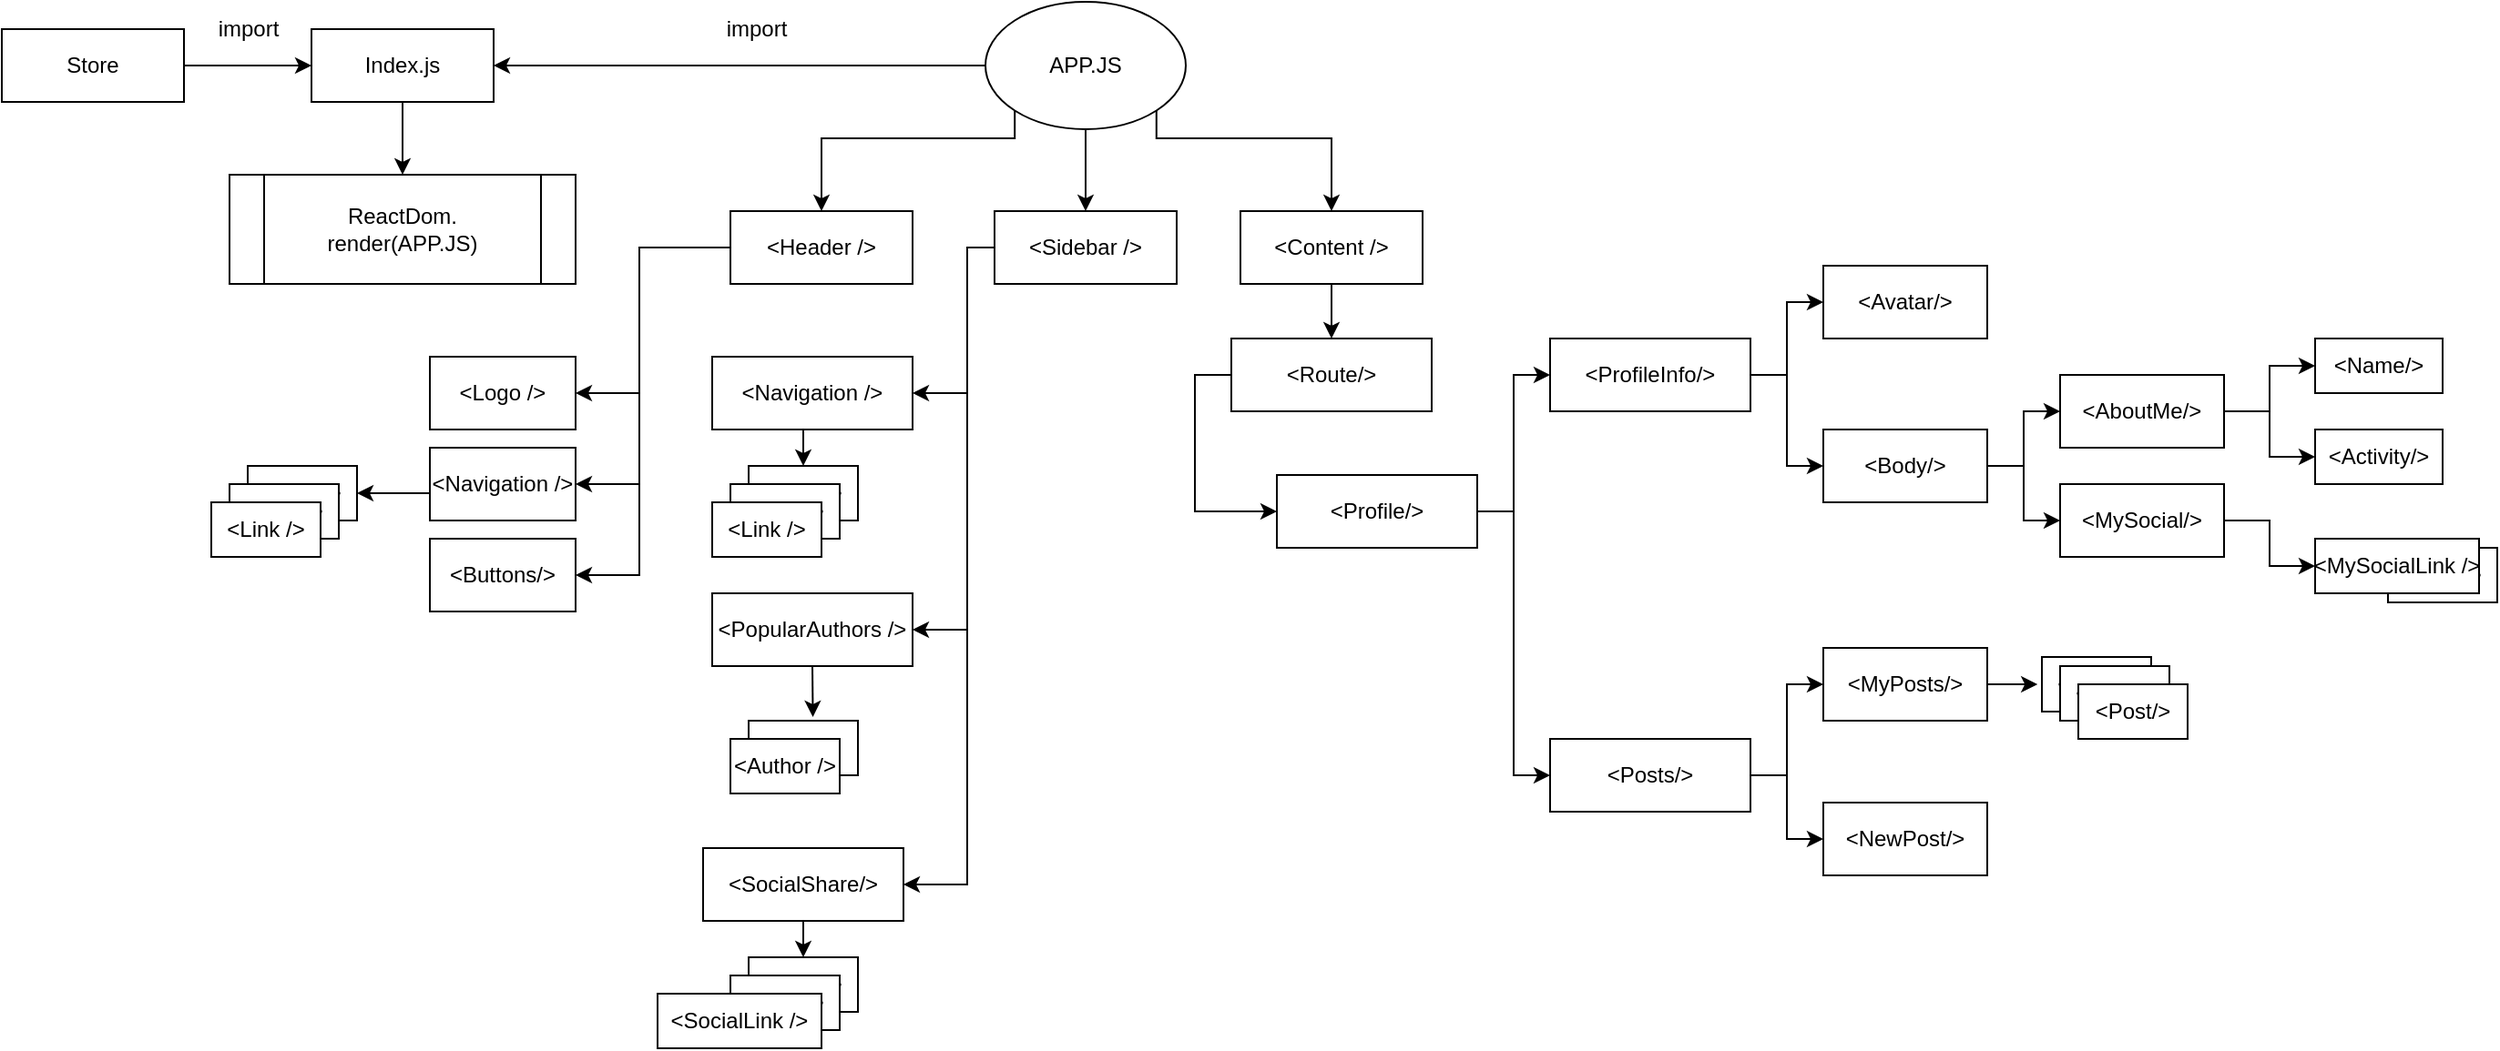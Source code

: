 <mxfile version="13.1.8" type="github"><diagram id="MkC0B0AYQO96vgeCukng" name="Page-1"><mxGraphModel dx="2703" dy="1315" grid="1" gridSize="10" guides="1" tooltips="1" connect="1" arrows="1" fold="1" page="1" pageScale="1" pageWidth="827" pageHeight="1169" math="0" shadow="0"><root><mxCell id="0"/><mxCell id="1" parent="0"/><mxCell id="sntjTnWREcUOJ5QWFz2y-6" style="edgeStyle=orthogonalEdgeStyle;rounded=0;orthogonalLoop=1;jettySize=auto;html=1;" edge="1" parent="1" source="sntjTnWREcUOJ5QWFz2y-2" target="sntjTnWREcUOJ5QWFz2y-4"><mxGeometry relative="1" as="geometry"/></mxCell><mxCell id="sntjTnWREcUOJ5QWFz2y-2" value="Store" style="rounded=0;whiteSpace=wrap;html=1;" vertex="1" parent="1"><mxGeometry y="160" width="100" height="40" as="geometry"/></mxCell><mxCell id="sntjTnWREcUOJ5QWFz2y-11" style="edgeStyle=orthogonalEdgeStyle;rounded=0;orthogonalLoop=1;jettySize=auto;html=1;exitX=0.5;exitY=1;exitDx=0;exitDy=0;entryX=0.5;entryY=0;entryDx=0;entryDy=0;" edge="1" parent="1" source="sntjTnWREcUOJ5QWFz2y-4" target="sntjTnWREcUOJ5QWFz2y-10"><mxGeometry relative="1" as="geometry"/></mxCell><mxCell id="sntjTnWREcUOJ5QWFz2y-4" value="Index.js" style="rounded=0;whiteSpace=wrap;html=1;" vertex="1" parent="1"><mxGeometry x="170" y="160" width="100" height="40" as="geometry"/></mxCell><mxCell id="sntjTnWREcUOJ5QWFz2y-8" style="edgeStyle=orthogonalEdgeStyle;rounded=0;orthogonalLoop=1;jettySize=auto;html=1;exitX=0;exitY=0.5;exitDx=0;exitDy=0;entryX=1;entryY=0.5;entryDx=0;entryDy=0;" edge="1" parent="1" source="sntjTnWREcUOJ5QWFz2y-5" target="sntjTnWREcUOJ5QWFz2y-4"><mxGeometry relative="1" as="geometry"/></mxCell><mxCell id="sntjTnWREcUOJ5QWFz2y-16" style="edgeStyle=orthogonalEdgeStyle;rounded=0;orthogonalLoop=1;jettySize=auto;html=1;exitX=0;exitY=1;exitDx=0;exitDy=0;entryX=0.5;entryY=0;entryDx=0;entryDy=0;" edge="1" parent="1" source="sntjTnWREcUOJ5QWFz2y-5" target="sntjTnWREcUOJ5QWFz2y-12"><mxGeometry relative="1" as="geometry"><Array as="points"><mxPoint x="556" y="220"/><mxPoint x="450" y="220"/></Array></mxGeometry></mxCell><mxCell id="sntjTnWREcUOJ5QWFz2y-17" style="edgeStyle=orthogonalEdgeStyle;rounded=0;orthogonalLoop=1;jettySize=auto;html=1;exitX=0.5;exitY=1;exitDx=0;exitDy=0;entryX=0.5;entryY=0;entryDx=0;entryDy=0;" edge="1" parent="1" source="sntjTnWREcUOJ5QWFz2y-5" target="sntjTnWREcUOJ5QWFz2y-13"><mxGeometry relative="1" as="geometry"/></mxCell><mxCell id="sntjTnWREcUOJ5QWFz2y-18" style="edgeStyle=orthogonalEdgeStyle;rounded=0;orthogonalLoop=1;jettySize=auto;html=1;exitX=1;exitY=1;exitDx=0;exitDy=0;entryX=0.5;entryY=0;entryDx=0;entryDy=0;" edge="1" parent="1" source="sntjTnWREcUOJ5QWFz2y-5" target="sntjTnWREcUOJ5QWFz2y-14"><mxGeometry relative="1" as="geometry"><Array as="points"><mxPoint x="634" y="220"/><mxPoint x="730" y="220"/></Array></mxGeometry></mxCell><mxCell id="sntjTnWREcUOJ5QWFz2y-5" value="APP.JS" style="ellipse;whiteSpace=wrap;html=1;" vertex="1" parent="1"><mxGeometry x="540" y="145" width="110" height="70" as="geometry"/></mxCell><mxCell id="sntjTnWREcUOJ5QWFz2y-7" value="import" style="text;html=1;align=center;verticalAlign=middle;resizable=0;points=[];autosize=1;" vertex="1" parent="1"><mxGeometry x="110" y="150" width="50" height="20" as="geometry"/></mxCell><mxCell id="sntjTnWREcUOJ5QWFz2y-9" value="import" style="text;html=1;align=center;verticalAlign=middle;resizable=0;points=[];autosize=1;" vertex="1" parent="1"><mxGeometry x="389" y="150" width="50" height="20" as="geometry"/></mxCell><mxCell id="sntjTnWREcUOJ5QWFz2y-10" value="ReactDom.&lt;br&gt;render(APP.JS)" style="shape=process;whiteSpace=wrap;html=1;backgroundOutline=1;" vertex="1" parent="1"><mxGeometry x="125" y="240" width="190" height="60" as="geometry"/></mxCell><mxCell id="sntjTnWREcUOJ5QWFz2y-23" style="edgeStyle=orthogonalEdgeStyle;rounded=0;orthogonalLoop=1;jettySize=auto;html=1;exitX=0;exitY=0.5;exitDx=0;exitDy=0;entryX=1;entryY=0.5;entryDx=0;entryDy=0;" edge="1" parent="1" source="sntjTnWREcUOJ5QWFz2y-12" target="sntjTnWREcUOJ5QWFz2y-21"><mxGeometry relative="1" as="geometry"><Array as="points"><mxPoint x="350" y="280"/><mxPoint x="350" y="460"/></Array></mxGeometry></mxCell><mxCell id="sntjTnWREcUOJ5QWFz2y-24" style="edgeStyle=orthogonalEdgeStyle;rounded=0;orthogonalLoop=1;jettySize=auto;html=1;exitX=0;exitY=0.5;exitDx=0;exitDy=0;entryX=1;entryY=0.5;entryDx=0;entryDy=0;" edge="1" parent="1" source="sntjTnWREcUOJ5QWFz2y-12" target="sntjTnWREcUOJ5QWFz2y-20"><mxGeometry relative="1" as="geometry"><Array as="points"><mxPoint x="350" y="280"/><mxPoint x="350" y="410"/></Array></mxGeometry></mxCell><mxCell id="sntjTnWREcUOJ5QWFz2y-25" style="edgeStyle=orthogonalEdgeStyle;rounded=0;orthogonalLoop=1;jettySize=auto;html=1;exitX=0;exitY=0.5;exitDx=0;exitDy=0;entryX=1;entryY=0.5;entryDx=0;entryDy=0;" edge="1" parent="1" source="sntjTnWREcUOJ5QWFz2y-12" target="sntjTnWREcUOJ5QWFz2y-19"><mxGeometry relative="1" as="geometry"><Array as="points"><mxPoint x="350" y="280"/><mxPoint x="350" y="360"/></Array></mxGeometry></mxCell><mxCell id="sntjTnWREcUOJ5QWFz2y-12" value="&amp;lt;Header /&amp;gt;" style="rounded=0;whiteSpace=wrap;html=1;" vertex="1" parent="1"><mxGeometry x="400" y="260" width="100" height="40" as="geometry"/></mxCell><mxCell id="sntjTnWREcUOJ5QWFz2y-35" style="edgeStyle=orthogonalEdgeStyle;rounded=0;orthogonalLoop=1;jettySize=auto;html=1;exitX=0;exitY=0.5;exitDx=0;exitDy=0;entryX=1;entryY=0.5;entryDx=0;entryDy=0;" edge="1" parent="1" source="sntjTnWREcUOJ5QWFz2y-13" target="sntjTnWREcUOJ5QWFz2y-32"><mxGeometry relative="1" as="geometry"><Array as="points"><mxPoint x="530" y="280"/><mxPoint x="530" y="360"/></Array></mxGeometry></mxCell><mxCell id="sntjTnWREcUOJ5QWFz2y-40" style="edgeStyle=orthogonalEdgeStyle;rounded=0;orthogonalLoop=1;jettySize=auto;html=1;exitX=0;exitY=0.5;exitDx=0;exitDy=0;entryX=1;entryY=0.5;entryDx=0;entryDy=0;" edge="1" parent="1" source="sntjTnWREcUOJ5QWFz2y-13" target="sntjTnWREcUOJ5QWFz2y-33"><mxGeometry relative="1" as="geometry"><Array as="points"><mxPoint x="530" y="280"/><mxPoint x="530" y="490"/></Array></mxGeometry></mxCell><mxCell id="sntjTnWREcUOJ5QWFz2y-41" style="edgeStyle=orthogonalEdgeStyle;rounded=0;orthogonalLoop=1;jettySize=auto;html=1;exitX=0;exitY=0.5;exitDx=0;exitDy=0;entryX=1;entryY=0.5;entryDx=0;entryDy=0;" edge="1" parent="1" source="sntjTnWREcUOJ5QWFz2y-13" target="sntjTnWREcUOJ5QWFz2y-34"><mxGeometry relative="1" as="geometry"><Array as="points"><mxPoint x="530" y="280"/><mxPoint x="530" y="630"/></Array></mxGeometry></mxCell><mxCell id="sntjTnWREcUOJ5QWFz2y-13" value="&amp;lt;Sidebar /&amp;gt;" style="rounded=0;whiteSpace=wrap;html=1;" vertex="1" parent="1"><mxGeometry x="545" y="260" width="100" height="40" as="geometry"/></mxCell><mxCell id="sntjTnWREcUOJ5QWFz2y-51" style="edgeStyle=orthogonalEdgeStyle;rounded=0;orthogonalLoop=1;jettySize=auto;html=1;exitX=0.5;exitY=1;exitDx=0;exitDy=0;entryX=0.5;entryY=0;entryDx=0;entryDy=0;" edge="1" parent="1" source="sntjTnWREcUOJ5QWFz2y-14" target="sntjTnWREcUOJ5QWFz2y-49"><mxGeometry relative="1" as="geometry"/></mxCell><mxCell id="sntjTnWREcUOJ5QWFz2y-14" value="&amp;lt;Content /&amp;gt;" style="rounded=0;whiteSpace=wrap;html=1;" vertex="1" parent="1"><mxGeometry x="680" y="260" width="100" height="40" as="geometry"/></mxCell><mxCell id="sntjTnWREcUOJ5QWFz2y-19" value="&amp;lt;Logo&lt;span&gt;&amp;nbsp;/&amp;gt;&lt;/span&gt;" style="rounded=0;whiteSpace=wrap;html=1;" vertex="1" parent="1"><mxGeometry x="235" y="340" width="80" height="40" as="geometry"/></mxCell><mxCell id="sntjTnWREcUOJ5QWFz2y-30" style="edgeStyle=orthogonalEdgeStyle;rounded=0;orthogonalLoop=1;jettySize=auto;html=1;exitX=0;exitY=0.5;exitDx=0;exitDy=0;entryX=1;entryY=0.5;entryDx=0;entryDy=0;" edge="1" parent="1" source="sntjTnWREcUOJ5QWFz2y-20" target="sntjTnWREcUOJ5QWFz2y-27"><mxGeometry relative="1" as="geometry"><Array as="points"><mxPoint x="235" y="415"/></Array></mxGeometry></mxCell><mxCell id="sntjTnWREcUOJ5QWFz2y-20" value="&amp;lt;Navigation&lt;span&gt;&amp;nbsp;/&amp;gt;&lt;/span&gt;" style="rounded=0;whiteSpace=wrap;html=1;" vertex="1" parent="1"><mxGeometry x="235" y="390" width="80" height="40" as="geometry"/></mxCell><mxCell id="sntjTnWREcUOJ5QWFz2y-21" value="&amp;lt;Buttons&lt;span&gt;/&amp;gt;&lt;/span&gt;" style="rounded=0;whiteSpace=wrap;html=1;" vertex="1" parent="1"><mxGeometry x="235" y="440" width="80" height="40" as="geometry"/></mxCell><mxCell id="sntjTnWREcUOJ5QWFz2y-27" value="&amp;lt;Link&lt;span&gt;&amp;nbsp;/&amp;gt;&lt;/span&gt;" style="rounded=0;whiteSpace=wrap;html=1;" vertex="1" parent="1"><mxGeometry x="135" y="400" width="60" height="30" as="geometry"/></mxCell><mxCell id="sntjTnWREcUOJ5QWFz2y-28" value="&amp;lt;Link&lt;span&gt;&amp;nbsp;/&amp;gt;&lt;/span&gt;" style="rounded=0;whiteSpace=wrap;html=1;" vertex="1" parent="1"><mxGeometry x="125" y="410" width="60" height="30" as="geometry"/></mxCell><mxCell id="sntjTnWREcUOJ5QWFz2y-29" value="&amp;lt;Link&lt;span&gt;&amp;nbsp;/&amp;gt;&lt;/span&gt;" style="rounded=0;whiteSpace=wrap;html=1;" vertex="1" parent="1"><mxGeometry x="115" y="420" width="60" height="30" as="geometry"/></mxCell><mxCell id="sntjTnWREcUOJ5QWFz2y-39" style="edgeStyle=orthogonalEdgeStyle;rounded=0;orthogonalLoop=1;jettySize=auto;html=1;exitX=0.5;exitY=1;exitDx=0;exitDy=0;entryX=0.5;entryY=0;entryDx=0;entryDy=0;" edge="1" parent="1" source="sntjTnWREcUOJ5QWFz2y-32" target="sntjTnWREcUOJ5QWFz2y-36"><mxGeometry relative="1" as="geometry"/></mxCell><mxCell id="sntjTnWREcUOJ5QWFz2y-32" value="&amp;lt;Navigation&lt;span&gt;&amp;nbsp;/&amp;gt;&lt;/span&gt;" style="rounded=0;whiteSpace=wrap;html=1;" vertex="1" parent="1"><mxGeometry x="390" y="340" width="110" height="40" as="geometry"/></mxCell><mxCell id="sntjTnWREcUOJ5QWFz2y-44" style="edgeStyle=orthogonalEdgeStyle;rounded=0;orthogonalLoop=1;jettySize=auto;html=1;exitX=0.5;exitY=1;exitDx=0;exitDy=0;entryX=0.588;entryY=-0.067;entryDx=0;entryDy=0;entryPerimeter=0;" edge="1" parent="1" source="sntjTnWREcUOJ5QWFz2y-33" target="sntjTnWREcUOJ5QWFz2y-42"><mxGeometry relative="1" as="geometry"/></mxCell><mxCell id="sntjTnWREcUOJ5QWFz2y-33" value="&amp;lt;PopularAuthors&lt;span&gt;&amp;nbsp;/&amp;gt;&lt;/span&gt;" style="rounded=0;whiteSpace=wrap;html=1;" vertex="1" parent="1"><mxGeometry x="390" y="470" width="110" height="40" as="geometry"/></mxCell><mxCell id="sntjTnWREcUOJ5QWFz2y-48" style="edgeStyle=orthogonalEdgeStyle;rounded=0;orthogonalLoop=1;jettySize=auto;html=1;exitX=0.5;exitY=1;exitDx=0;exitDy=0;entryX=0.5;entryY=0;entryDx=0;entryDy=0;" edge="1" parent="1" source="sntjTnWREcUOJ5QWFz2y-34" target="sntjTnWREcUOJ5QWFz2y-45"><mxGeometry relative="1" as="geometry"/></mxCell><mxCell id="sntjTnWREcUOJ5QWFz2y-34" value="&amp;lt;SocialShare&lt;span&gt;/&amp;gt;&lt;/span&gt;" style="rounded=0;whiteSpace=wrap;html=1;" vertex="1" parent="1"><mxGeometry x="385" y="610" width="110" height="40" as="geometry"/></mxCell><mxCell id="sntjTnWREcUOJ5QWFz2y-36" value="&amp;lt;Link&lt;span&gt;&amp;nbsp;/&amp;gt;&lt;/span&gt;" style="rounded=0;whiteSpace=wrap;html=1;" vertex="1" parent="1"><mxGeometry x="410" y="400" width="60" height="30" as="geometry"/></mxCell><mxCell id="sntjTnWREcUOJ5QWFz2y-37" value="&amp;lt;Link&lt;span&gt;&amp;nbsp;/&amp;gt;&lt;/span&gt;" style="rounded=0;whiteSpace=wrap;html=1;" vertex="1" parent="1"><mxGeometry x="400" y="410" width="60" height="30" as="geometry"/></mxCell><mxCell id="sntjTnWREcUOJ5QWFz2y-38" value="&amp;lt;Link&lt;span&gt;&amp;nbsp;/&amp;gt;&lt;/span&gt;" style="rounded=0;whiteSpace=wrap;html=1;" vertex="1" parent="1"><mxGeometry x="390" y="420" width="60" height="30" as="geometry"/></mxCell><mxCell id="sntjTnWREcUOJ5QWFz2y-42" value="" style="rounded=0;whiteSpace=wrap;html=1;" vertex="1" parent="1"><mxGeometry x="410" y="540" width="60" height="30" as="geometry"/></mxCell><mxCell id="sntjTnWREcUOJ5QWFz2y-43" value="&amp;lt;Author&lt;span&gt;&amp;nbsp;/&amp;gt;&lt;/span&gt;" style="rounded=0;whiteSpace=wrap;html=1;" vertex="1" parent="1"><mxGeometry x="400" y="550" width="60" height="30" as="geometry"/></mxCell><mxCell id="sntjTnWREcUOJ5QWFz2y-45" value="&amp;lt;Link&lt;span&gt;&amp;nbsp;/&amp;gt;&lt;/span&gt;" style="rounded=0;whiteSpace=wrap;html=1;" vertex="1" parent="1"><mxGeometry x="410" y="670" width="60" height="30" as="geometry"/></mxCell><mxCell id="sntjTnWREcUOJ5QWFz2y-46" value="&amp;lt;Link&lt;span&gt;&amp;nbsp;/&amp;gt;&lt;/span&gt;" style="rounded=0;whiteSpace=wrap;html=1;" vertex="1" parent="1"><mxGeometry x="400" y="680" width="60" height="30" as="geometry"/></mxCell><mxCell id="sntjTnWREcUOJ5QWFz2y-47" value="&amp;lt;SocialLink&lt;span&gt;&amp;nbsp;/&amp;gt;&lt;/span&gt;" style="rounded=0;whiteSpace=wrap;html=1;" vertex="1" parent="1"><mxGeometry x="360" y="690" width="90" height="30" as="geometry"/></mxCell><mxCell id="sntjTnWREcUOJ5QWFz2y-53" style="edgeStyle=orthogonalEdgeStyle;rounded=0;orthogonalLoop=1;jettySize=auto;html=1;exitX=0;exitY=0.5;exitDx=0;exitDy=0;entryX=0;entryY=0.5;entryDx=0;entryDy=0;" edge="1" parent="1" source="sntjTnWREcUOJ5QWFz2y-49" target="sntjTnWREcUOJ5QWFz2y-50"><mxGeometry relative="1" as="geometry"/></mxCell><mxCell id="sntjTnWREcUOJ5QWFz2y-49" value="&amp;lt;Route&lt;span&gt;/&amp;gt;&lt;/span&gt;" style="rounded=0;whiteSpace=wrap;html=1;" vertex="1" parent="1"><mxGeometry x="675" y="330" width="110" height="40" as="geometry"/></mxCell><mxCell id="sntjTnWREcUOJ5QWFz2y-55" style="edgeStyle=orthogonalEdgeStyle;rounded=0;orthogonalLoop=1;jettySize=auto;html=1;exitX=1;exitY=0.5;exitDx=0;exitDy=0;entryX=0;entryY=0.5;entryDx=0;entryDy=0;" edge="1" parent="1" source="sntjTnWREcUOJ5QWFz2y-50" target="sntjTnWREcUOJ5QWFz2y-54"><mxGeometry relative="1" as="geometry"/></mxCell><mxCell id="sntjTnWREcUOJ5QWFz2y-74" style="edgeStyle=orthogonalEdgeStyle;rounded=0;orthogonalLoop=1;jettySize=auto;html=1;exitX=1;exitY=0.5;exitDx=0;exitDy=0;entryX=0;entryY=0.5;entryDx=0;entryDy=0;" edge="1" parent="1" source="sntjTnWREcUOJ5QWFz2y-50" target="sntjTnWREcUOJ5QWFz2y-73"><mxGeometry relative="1" as="geometry"/></mxCell><mxCell id="sntjTnWREcUOJ5QWFz2y-50" value="&amp;lt;Profile&lt;span&gt;/&amp;gt;&lt;/span&gt;" style="rounded=0;whiteSpace=wrap;html=1;" vertex="1" parent="1"><mxGeometry x="700" y="405" width="110" height="40" as="geometry"/></mxCell><mxCell id="sntjTnWREcUOJ5QWFz2y-60" style="edgeStyle=orthogonalEdgeStyle;rounded=0;orthogonalLoop=1;jettySize=auto;html=1;exitX=1;exitY=0.5;exitDx=0;exitDy=0;entryX=0;entryY=0.5;entryDx=0;entryDy=0;" edge="1" parent="1" source="sntjTnWREcUOJ5QWFz2y-54" target="sntjTnWREcUOJ5QWFz2y-56"><mxGeometry relative="1" as="geometry"/></mxCell><mxCell id="sntjTnWREcUOJ5QWFz2y-61" style="edgeStyle=orthogonalEdgeStyle;rounded=0;orthogonalLoop=1;jettySize=auto;html=1;exitX=1;exitY=0.5;exitDx=0;exitDy=0;entryX=0;entryY=0.5;entryDx=0;entryDy=0;" edge="1" parent="1" source="sntjTnWREcUOJ5QWFz2y-54" target="sntjTnWREcUOJ5QWFz2y-57"><mxGeometry relative="1" as="geometry"/></mxCell><mxCell id="sntjTnWREcUOJ5QWFz2y-54" value="&amp;lt;ProfileInfo&lt;span&gt;/&amp;gt;&lt;/span&gt;" style="rounded=0;whiteSpace=wrap;html=1;" vertex="1" parent="1"><mxGeometry x="850" y="330" width="110" height="40" as="geometry"/></mxCell><mxCell id="sntjTnWREcUOJ5QWFz2y-56" value="&amp;lt;Avatar&lt;span&gt;/&amp;gt;&lt;/span&gt;" style="rounded=0;whiteSpace=wrap;html=1;" vertex="1" parent="1"><mxGeometry x="1000" y="290" width="90" height="40" as="geometry"/></mxCell><mxCell id="sntjTnWREcUOJ5QWFz2y-62" style="edgeStyle=orthogonalEdgeStyle;rounded=0;orthogonalLoop=1;jettySize=auto;html=1;exitX=1;exitY=0.5;exitDx=0;exitDy=0;entryX=0;entryY=0.5;entryDx=0;entryDy=0;" edge="1" parent="1" source="sntjTnWREcUOJ5QWFz2y-57" target="sntjTnWREcUOJ5QWFz2y-58"><mxGeometry relative="1" as="geometry"/></mxCell><mxCell id="sntjTnWREcUOJ5QWFz2y-63" style="edgeStyle=orthogonalEdgeStyle;rounded=0;orthogonalLoop=1;jettySize=auto;html=1;exitX=1;exitY=0.5;exitDx=0;exitDy=0;entryX=0;entryY=0.5;entryDx=0;entryDy=0;" edge="1" parent="1" source="sntjTnWREcUOJ5QWFz2y-57" target="sntjTnWREcUOJ5QWFz2y-59"><mxGeometry relative="1" as="geometry"/></mxCell><mxCell id="sntjTnWREcUOJ5QWFz2y-57" value="&amp;lt;Body&lt;span&gt;/&amp;gt;&lt;/span&gt;" style="rounded=0;whiteSpace=wrap;html=1;" vertex="1" parent="1"><mxGeometry x="1000" y="380" width="90" height="40" as="geometry"/></mxCell><mxCell id="sntjTnWREcUOJ5QWFz2y-71" style="edgeStyle=orthogonalEdgeStyle;rounded=0;orthogonalLoop=1;jettySize=auto;html=1;exitX=1;exitY=0.5;exitDx=0;exitDy=0;" edge="1" parent="1" source="sntjTnWREcUOJ5QWFz2y-58" target="sntjTnWREcUOJ5QWFz2y-69"><mxGeometry relative="1" as="geometry"/></mxCell><mxCell id="sntjTnWREcUOJ5QWFz2y-72" style="edgeStyle=orthogonalEdgeStyle;rounded=0;orthogonalLoop=1;jettySize=auto;html=1;exitX=1;exitY=0.5;exitDx=0;exitDy=0;entryX=0;entryY=0.5;entryDx=0;entryDy=0;" edge="1" parent="1" source="sntjTnWREcUOJ5QWFz2y-58" target="sntjTnWREcUOJ5QWFz2y-70"><mxGeometry relative="1" as="geometry"/></mxCell><mxCell id="sntjTnWREcUOJ5QWFz2y-58" value="&amp;lt;AboutMe&lt;span&gt;/&amp;gt;&lt;/span&gt;" style="rounded=0;whiteSpace=wrap;html=1;" vertex="1" parent="1"><mxGeometry x="1130" y="350" width="90" height="40" as="geometry"/></mxCell><mxCell id="sntjTnWREcUOJ5QWFz2y-67" style="edgeStyle=orthogonalEdgeStyle;rounded=0;orthogonalLoop=1;jettySize=auto;html=1;exitX=1;exitY=0.5;exitDx=0;exitDy=0;entryX=0;entryY=0.5;entryDx=0;entryDy=0;" edge="1" parent="1" source="sntjTnWREcUOJ5QWFz2y-59" target="sntjTnWREcUOJ5QWFz2y-66"><mxGeometry relative="1" as="geometry"/></mxCell><mxCell id="sntjTnWREcUOJ5QWFz2y-59" value="&amp;lt;MySocial&lt;span&gt;/&amp;gt;&lt;/span&gt;" style="rounded=0;whiteSpace=wrap;html=1;" vertex="1" parent="1"><mxGeometry x="1130" y="410" width="90" height="40" as="geometry"/></mxCell><mxCell id="sntjTnWREcUOJ5QWFz2y-65" value="&amp;lt;Link&lt;span&gt;&amp;nbsp;/&amp;gt;&lt;/span&gt;" style="rounded=0;whiteSpace=wrap;html=1;" vertex="1" parent="1"><mxGeometry x="1310" y="445" width="60" height="30" as="geometry"/></mxCell><mxCell id="sntjTnWREcUOJ5QWFz2y-66" value="&amp;lt;MySocialLink&lt;span&gt;&amp;nbsp;/&amp;gt;&lt;/span&gt;" style="rounded=0;whiteSpace=wrap;html=1;" vertex="1" parent="1"><mxGeometry x="1270" y="440" width="90" height="30" as="geometry"/></mxCell><mxCell id="sntjTnWREcUOJ5QWFz2y-69" value="&amp;lt;Name&lt;span&gt;/&amp;gt;&lt;/span&gt;" style="rounded=0;whiteSpace=wrap;html=1;" vertex="1" parent="1"><mxGeometry x="1270" y="330" width="70" height="30" as="geometry"/></mxCell><mxCell id="sntjTnWREcUOJ5QWFz2y-70" value="&amp;lt;Activity&lt;span&gt;/&amp;gt;&lt;/span&gt;" style="rounded=0;whiteSpace=wrap;html=1;" vertex="1" parent="1"><mxGeometry x="1270" y="380" width="70" height="30" as="geometry"/></mxCell><mxCell id="sntjTnWREcUOJ5QWFz2y-81" style="edgeStyle=orthogonalEdgeStyle;rounded=0;orthogonalLoop=1;jettySize=auto;html=1;exitX=1;exitY=0.5;exitDx=0;exitDy=0;entryX=0;entryY=0.5;entryDx=0;entryDy=0;" edge="1" parent="1" source="sntjTnWREcUOJ5QWFz2y-73" target="sntjTnWREcUOJ5QWFz2y-75"><mxGeometry relative="1" as="geometry"/></mxCell><mxCell id="sntjTnWREcUOJ5QWFz2y-82" style="edgeStyle=orthogonalEdgeStyle;rounded=0;orthogonalLoop=1;jettySize=auto;html=1;exitX=1;exitY=0.5;exitDx=0;exitDy=0;" edge="1" parent="1" source="sntjTnWREcUOJ5QWFz2y-73" target="sntjTnWREcUOJ5QWFz2y-80"><mxGeometry relative="1" as="geometry"/></mxCell><mxCell id="sntjTnWREcUOJ5QWFz2y-73" value="&amp;lt;Posts&lt;span&gt;/&amp;gt;&lt;/span&gt;" style="rounded=0;whiteSpace=wrap;html=1;" vertex="1" parent="1"><mxGeometry x="850" y="550" width="110" height="40" as="geometry"/></mxCell><mxCell id="sntjTnWREcUOJ5QWFz2y-79" style="edgeStyle=orthogonalEdgeStyle;rounded=0;orthogonalLoop=1;jettySize=auto;html=1;exitX=1;exitY=0.5;exitDx=0;exitDy=0;entryX=-0.04;entryY=0.506;entryDx=0;entryDy=0;entryPerimeter=0;" edge="1" parent="1" source="sntjTnWREcUOJ5QWFz2y-75" target="sntjTnWREcUOJ5QWFz2y-76"><mxGeometry relative="1" as="geometry"/></mxCell><mxCell id="sntjTnWREcUOJ5QWFz2y-75" value="&amp;lt;MyPosts&lt;span&gt;/&amp;gt;&lt;/span&gt;" style="rounded=0;whiteSpace=wrap;html=1;" vertex="1" parent="1"><mxGeometry x="1000" y="500" width="90" height="40" as="geometry"/></mxCell><mxCell id="sntjTnWREcUOJ5QWFz2y-76" value="&amp;lt;Link&lt;span&gt;&amp;nbsp;/&amp;gt;&lt;/span&gt;" style="rounded=0;whiteSpace=wrap;html=1;" vertex="1" parent="1"><mxGeometry x="1120" y="505" width="60" height="30" as="geometry"/></mxCell><mxCell id="sntjTnWREcUOJ5QWFz2y-77" value="&amp;lt;Link&lt;span&gt;&amp;nbsp;/&amp;gt;&lt;/span&gt;" style="rounded=0;whiteSpace=wrap;html=1;" vertex="1" parent="1"><mxGeometry x="1130" y="510" width="60" height="30" as="geometry"/></mxCell><mxCell id="sntjTnWREcUOJ5QWFz2y-78" value="&amp;lt;Post&lt;span&gt;/&amp;gt;&lt;/span&gt;" style="rounded=0;whiteSpace=wrap;html=1;" vertex="1" parent="1"><mxGeometry x="1140" y="520" width="60" height="30" as="geometry"/></mxCell><mxCell id="sntjTnWREcUOJ5QWFz2y-80" value="&amp;lt;NewPost&lt;span&gt;/&amp;gt;&lt;/span&gt;" style="rounded=0;whiteSpace=wrap;html=1;" vertex="1" parent="1"><mxGeometry x="1000" y="585" width="90" height="40" as="geometry"/></mxCell></root></mxGraphModel></diagram></mxfile>